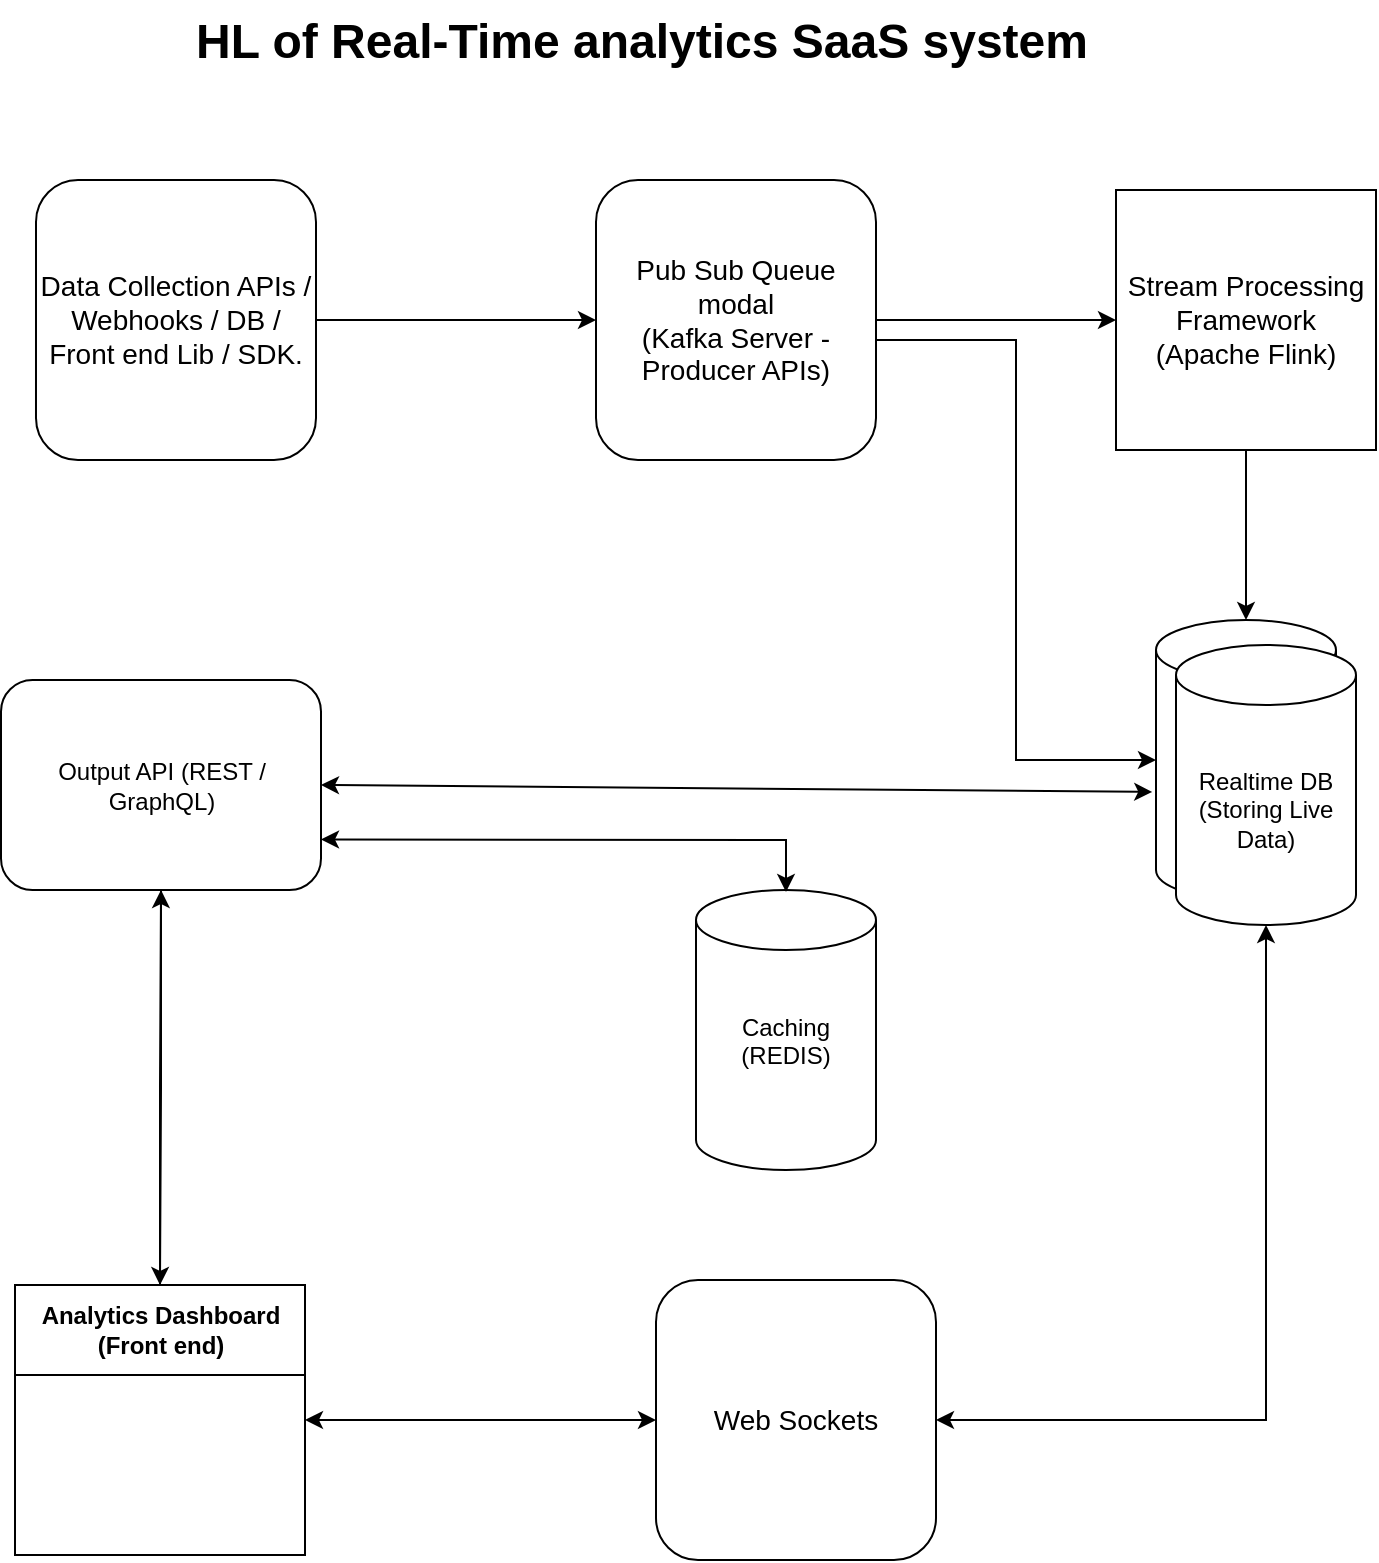 <mxfile version="25.0.3">
  <diagram name="Page-1" id="3ea0zheR9JGO40VD6rav">
    <mxGraphModel dx="1490" dy="914" grid="1" gridSize="10" guides="1" tooltips="1" connect="1" arrows="1" fold="1" page="1" pageScale="1" pageWidth="827" pageHeight="1169" math="0" shadow="0">
      <root>
        <mxCell id="0" />
        <mxCell id="1" parent="0" />
        <mxCell id="3POxI1A5orIOtcpvMKWk-5" value="" style="edgeStyle=orthogonalEdgeStyle;rounded=0;orthogonalLoop=1;jettySize=auto;html=1;" edge="1" parent="1" source="3POxI1A5orIOtcpvMKWk-1" target="3POxI1A5orIOtcpvMKWk-2">
          <mxGeometry relative="1" as="geometry" />
        </mxCell>
        <mxCell id="3POxI1A5orIOtcpvMKWk-1" value="&lt;font style=&quot;font-size: 14px;&quot;&gt;Data Collection APIs / Webhooks / DB / Front end Lib / SDK.&lt;/font&gt;" style="whiteSpace=wrap;html=1;aspect=fixed;rounded=1;glass=0;shadow=0;" vertex="1" parent="1">
          <mxGeometry x="110" y="140" width="140" height="140" as="geometry" />
        </mxCell>
        <mxCell id="3POxI1A5orIOtcpvMKWk-7" value="" style="edgeStyle=orthogonalEdgeStyle;rounded=0;orthogonalLoop=1;jettySize=auto;html=1;entryX=0;entryY=0.5;entryDx=0;entryDy=0;entryPerimeter=0;" edge="1" parent="1" source="3POxI1A5orIOtcpvMKWk-2" target="3POxI1A5orIOtcpvMKWk-4">
          <mxGeometry relative="1" as="geometry">
            <mxPoint x="620" y="210" as="targetPoint" />
            <Array as="points">
              <mxPoint x="600" y="220" />
              <mxPoint x="600" y="430" />
            </Array>
          </mxGeometry>
        </mxCell>
        <mxCell id="3POxI1A5orIOtcpvMKWk-2" value="&lt;font style=&quot;font-size: 14px;&quot;&gt;Pub Sub Queue modal&lt;br&gt;(Kafka Server - Producer APIs)&lt;/font&gt;" style="whiteSpace=wrap;html=1;aspect=fixed;rounded=1;glass=0;shadow=0;" vertex="1" parent="1">
          <mxGeometry x="390" y="140" width="140" height="140" as="geometry" />
        </mxCell>
        <mxCell id="3POxI1A5orIOtcpvMKWk-4" value="Realtime DB (Storing Live Data)" style="shape=cylinder3;whiteSpace=wrap;html=1;boundedLbl=1;backgroundOutline=1;size=15;" vertex="1" parent="1">
          <mxGeometry x="670" y="360" width="90" height="140" as="geometry" />
        </mxCell>
        <mxCell id="3POxI1A5orIOtcpvMKWk-9" value="&lt;font style=&quot;font-size: 14px;&quot;&gt;Stream Processing Framework&lt;br&gt;(Apache Flink)&lt;/font&gt;" style="whiteSpace=wrap;html=1;aspect=fixed;" vertex="1" parent="1">
          <mxGeometry x="650" y="145" width="130" height="130" as="geometry" />
        </mxCell>
        <mxCell id="3POxI1A5orIOtcpvMKWk-24" style="edgeStyle=orthogonalEdgeStyle;rounded=0;orthogonalLoop=1;jettySize=auto;html=1;entryX=0.5;entryY=0;entryDx=0;entryDy=0;" edge="1" parent="1" source="3POxI1A5orIOtcpvMKWk-11" target="3POxI1A5orIOtcpvMKWk-16">
          <mxGeometry relative="1" as="geometry" />
        </mxCell>
        <mxCell id="3POxI1A5orIOtcpvMKWk-11" value="Output API (REST / GraphQL)" style="rounded=1;whiteSpace=wrap;html=1;" vertex="1" parent="1">
          <mxGeometry x="92.5" y="390" width="160" height="105" as="geometry" />
        </mxCell>
        <mxCell id="3POxI1A5orIOtcpvMKWk-13" value="Caching&lt;br&gt;(REDIS)&lt;br&gt;&amp;nbsp;" style="shape=cylinder3;whiteSpace=wrap;html=1;boundedLbl=1;backgroundOutline=1;size=15;" vertex="1" parent="1">
          <mxGeometry x="440" y="495" width="90" height="140" as="geometry" />
        </mxCell>
        <mxCell id="3POxI1A5orIOtcpvMKWk-14" value="Realtime DB (Storing Live Data)" style="shape=cylinder3;whiteSpace=wrap;html=1;boundedLbl=1;backgroundOutline=1;size=15;" vertex="1" parent="1">
          <mxGeometry x="680" y="372.5" width="90" height="140" as="geometry" />
        </mxCell>
        <mxCell id="3POxI1A5orIOtcpvMKWk-23" value="" style="edgeStyle=orthogonalEdgeStyle;rounded=0;orthogonalLoop=1;jettySize=auto;html=1;" edge="1" parent="1" source="3POxI1A5orIOtcpvMKWk-16" target="3POxI1A5orIOtcpvMKWk-11">
          <mxGeometry relative="1" as="geometry" />
        </mxCell>
        <mxCell id="3POxI1A5orIOtcpvMKWk-16" value="Analytics Dashboard (Front end)" style="swimlane;whiteSpace=wrap;html=1;startSize=45;" vertex="1" parent="1">
          <mxGeometry x="99.5" y="692.5" width="145" height="135" as="geometry" />
        </mxCell>
        <mxCell id="3POxI1A5orIOtcpvMKWk-17" value="&lt;font style=&quot;font-size: 14px;&quot;&gt;Web Sockets&lt;/font&gt;" style="whiteSpace=wrap;html=1;aspect=fixed;rounded=1;glass=0;shadow=0;" vertex="1" parent="1">
          <mxGeometry x="420" y="690" width="140" height="140" as="geometry" />
        </mxCell>
        <mxCell id="3POxI1A5orIOtcpvMKWk-22" value="" style="endArrow=classic;startArrow=classic;html=1;rounded=0;exitX=1;exitY=0.5;exitDx=0;exitDy=0;entryX=0;entryY=0.5;entryDx=0;entryDy=0;" edge="1" parent="1" source="3POxI1A5orIOtcpvMKWk-16" target="3POxI1A5orIOtcpvMKWk-17">
          <mxGeometry width="50" height="50" relative="1" as="geometry">
            <mxPoint x="352.5" y="630" as="sourcePoint" />
            <mxPoint x="402.5" y="580" as="targetPoint" />
          </mxGeometry>
        </mxCell>
        <mxCell id="3POxI1A5orIOtcpvMKWk-25" value="" style="endArrow=classic;startArrow=classic;html=1;rounded=0;exitX=1;exitY=0.75;exitDx=0;exitDy=0;entryX=0.5;entryY=0;entryDx=0;entryDy=0;entryPerimeter=0;" edge="1" parent="1">
          <mxGeometry width="50" height="50" relative="1" as="geometry">
            <mxPoint x="252.5" y="469.75" as="sourcePoint" />
            <mxPoint x="485" y="496" as="targetPoint" />
            <Array as="points">
              <mxPoint x="485" y="470" />
            </Array>
          </mxGeometry>
        </mxCell>
        <mxCell id="3POxI1A5orIOtcpvMKWk-27" value="" style="endArrow=classic;html=1;rounded=0;entryX=0;entryY=0.5;entryDx=0;entryDy=0;exitX=1;exitY=0.5;exitDx=0;exitDy=0;" edge="1" parent="1" source="3POxI1A5orIOtcpvMKWk-2" target="3POxI1A5orIOtcpvMKWk-9">
          <mxGeometry width="50" height="50" relative="1" as="geometry">
            <mxPoint x="350" y="560" as="sourcePoint" />
            <mxPoint x="400" y="510" as="targetPoint" />
          </mxGeometry>
        </mxCell>
        <mxCell id="3POxI1A5orIOtcpvMKWk-29" value="" style="endArrow=classic;html=1;rounded=0;entryX=0.5;entryY=0;entryDx=0;entryDy=0;entryPerimeter=0;exitX=0.5;exitY=1;exitDx=0;exitDy=0;" edge="1" parent="1" source="3POxI1A5orIOtcpvMKWk-9" target="3POxI1A5orIOtcpvMKWk-4">
          <mxGeometry width="50" height="50" relative="1" as="geometry">
            <mxPoint x="350" y="560" as="sourcePoint" />
            <mxPoint x="400" y="510" as="targetPoint" />
          </mxGeometry>
        </mxCell>
        <mxCell id="3POxI1A5orIOtcpvMKWk-31" style="edgeStyle=orthogonalEdgeStyle;rounded=0;orthogonalLoop=1;jettySize=auto;html=1;entryX=0.5;entryY=1;entryDx=0;entryDy=0;entryPerimeter=0;startArrow=classic;startFill=1;" edge="1" parent="1" source="3POxI1A5orIOtcpvMKWk-17" target="3POxI1A5orIOtcpvMKWk-14">
          <mxGeometry relative="1" as="geometry" />
        </mxCell>
        <mxCell id="3POxI1A5orIOtcpvMKWk-32" value="" style="endArrow=classic;startArrow=classic;html=1;rounded=0;exitX=1;exitY=0.5;exitDx=0;exitDy=0;entryX=-0.021;entryY=0.614;entryDx=0;entryDy=0;entryPerimeter=0;" edge="1" parent="1" source="3POxI1A5orIOtcpvMKWk-11" target="3POxI1A5orIOtcpvMKWk-4">
          <mxGeometry width="50" height="50" relative="1" as="geometry">
            <mxPoint x="340" y="490" as="sourcePoint" />
            <mxPoint x="658.11" y="445.44" as="targetPoint" />
          </mxGeometry>
        </mxCell>
        <mxCell id="3POxI1A5orIOtcpvMKWk-33" value="&lt;h1 style=&quot;margin-top: 0px;&quot;&gt;HL of Real-Time analytics SaaS system&lt;/h1&gt;&lt;p style=&quot;&quot;&gt;&lt;br&gt;&lt;/p&gt;" style="text;html=1;whiteSpace=wrap;overflow=hidden;rounded=0;align=center;" vertex="1" parent="1">
          <mxGeometry x="108" y="50" width="610" height="60" as="geometry" />
        </mxCell>
      </root>
    </mxGraphModel>
  </diagram>
</mxfile>
